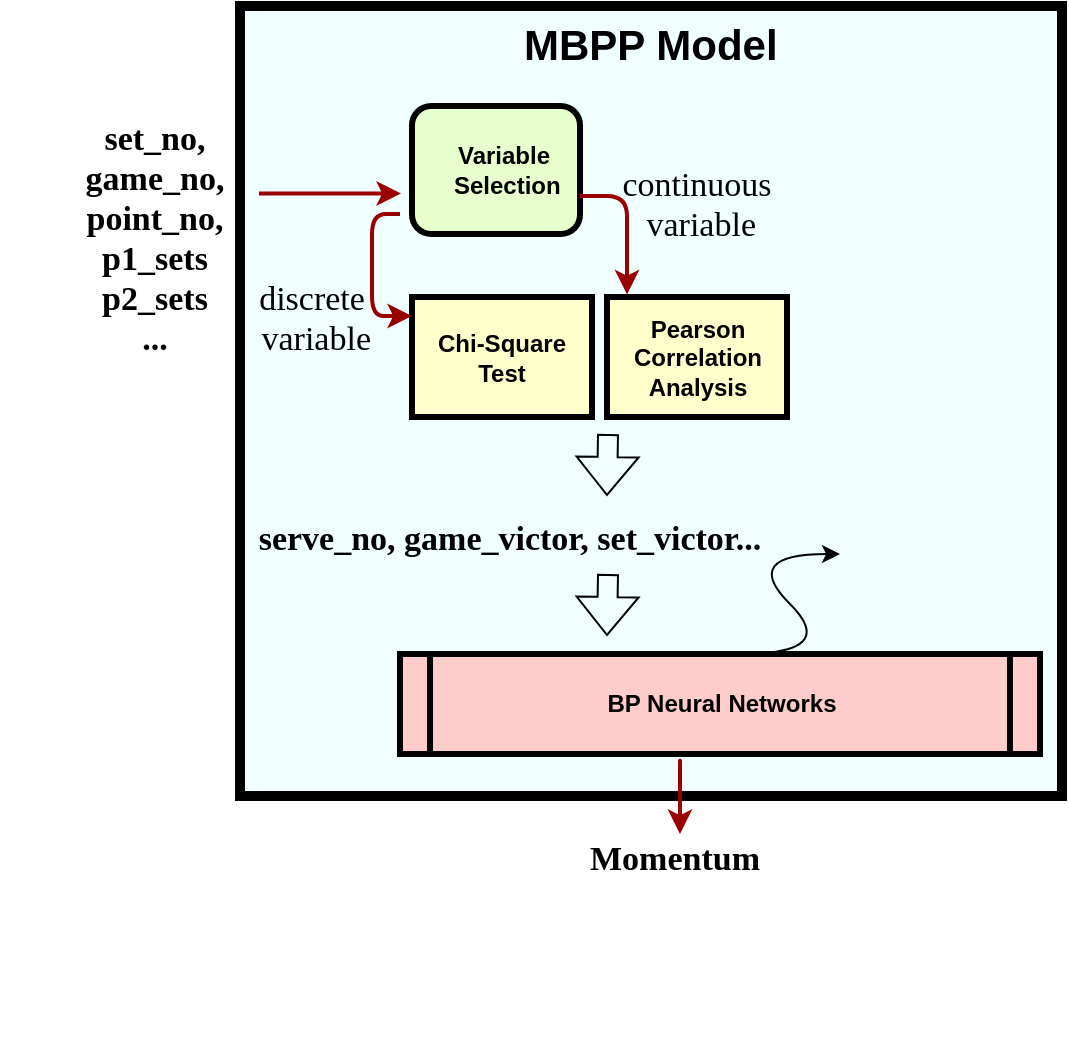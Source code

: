 <mxfile version="23.1.1" type="github">
  <diagram name="Page-1" id="c7558073-3199-34d8-9f00-42111426c3f3">
    <mxGraphModel dx="878" dy="594" grid="1" gridSize="10" guides="1" tooltips="1" connect="1" arrows="1" fold="1" page="1" pageScale="1" pageWidth="826" pageHeight="1169" background="none" math="0" shadow="0">
      <root>
        <mxCell id="0" />
        <mxCell id="1" parent="0" />
        <mxCell id="l-hatif2p0CH_Jl5EbjM-127" value="" style="rounded=0;whiteSpace=wrap;html=1;arcSize=50;glass=0;strokeWidth=5;fillColor=#F0FEFF;" vertex="1" parent="1">
          <mxGeometry x="150" y="186" width="411" height="395" as="geometry" />
        </mxCell>
        <mxCell id="2" value="&lt;p style=&quot;margin: 0px; margin-top: 4px; text-align: center; text-decoration: underline;&quot;&gt;&lt;strong&gt;&lt;br&gt;&lt;/strong&gt;&lt;/p&gt;&lt;p style=&quot;margin: 0px; margin-left: 8px;&quot;&gt;&lt;span style=&quot;background-color: initial;&quot;&gt;Variable&lt;/span&gt;&lt;br&gt;&lt;/p&gt;&lt;p style=&quot;margin: 0px; margin-left: 8px;&quot;&gt;&amp;nbsp;Selection&lt;br&gt;&lt;/p&gt;" style="verticalAlign=middle;align=center;overflow=fill;fontSize=12;fontFamily=Helvetica;html=1;rounded=1;fontStyle=1;strokeWidth=3;fillColor=#E6FFCC" parent="1" vertex="1">
          <mxGeometry x="236" y="236" width="84" height="64" as="geometry" />
        </mxCell>
        <mxCell id="3" value="Pearson Correlation&#xa;Analysis" style="whiteSpace=wrap;align=center;verticalAlign=middle;fontStyle=1;strokeWidth=3;fillColor=#FFFFCC" parent="1" vertex="1">
          <mxGeometry x="333.5" y="331.5" width="90" height="60" as="geometry" />
        </mxCell>
        <mxCell id="5" value="BP Neural Networks" style="shape=process;whiteSpace=wrap;align=center;verticalAlign=middle;size=0.048;fontStyle=1;strokeWidth=3;fillColor=#FFCCCC" parent="1" vertex="1">
          <mxGeometry x="230" y="510" width="320" height="50" as="geometry" />
        </mxCell>
        <mxCell id="52" value="set_no,&#xa;game_no,&#xa;point_no,&#xa;p1_sets&#xa;p2_sets&#xa;..." style="text;spacingTop=-5;align=center;fontFamily=Times New Roman;fontSize=17;fontStyle=1" parent="1" vertex="1">
          <mxGeometry x="30" y="240" width="155" height="101" as="geometry" />
        </mxCell>
        <mxCell id="85" value="" style="edgeStyle=elbowEdgeStyle;elbow=horizontal;strokeColor=#990000;strokeWidth=2" parent="1" edge="1">
          <mxGeometry width="100" height="100" relative="1" as="geometry">
            <mxPoint x="370" y="570" as="sourcePoint" />
            <mxPoint x="370" y="600" as="targetPoint" />
            <Array as="points">
              <mxPoint x="370" y="560" />
              <mxPoint x="254" y="620" />
            </Array>
          </mxGeometry>
        </mxCell>
        <mxCell id="l-hatif2p0CH_Jl5EbjM-97" value="" style="edgeStyle=none;noEdgeStyle=1;strokeColor=#990000;strokeWidth=2" edge="1" parent="1">
          <mxGeometry width="100" height="100" relative="1" as="geometry">
            <mxPoint x="159.5" y="279.75" as="sourcePoint" />
            <mxPoint x="230.5" y="279.75" as="targetPoint" />
          </mxGeometry>
        </mxCell>
        <mxCell id="l-hatif2p0CH_Jl5EbjM-98" value="Chi-Square Test" style="whiteSpace=wrap;align=center;verticalAlign=middle;fontStyle=1;strokeWidth=3;fillColor=#FFFFCC" vertex="1" parent="1">
          <mxGeometry x="236" y="331.5" width="90" height="60" as="geometry" />
        </mxCell>
        <mxCell id="l-hatif2p0CH_Jl5EbjM-100" value="" style="edgeStyle=elbowEdgeStyle;elbow=horizontal;strokeColor=#990000;strokeWidth=2" edge="1" parent="1">
          <mxGeometry width="100" height="100" relative="1" as="geometry">
            <mxPoint x="230" y="290" as="sourcePoint" />
            <mxPoint x="236" y="341" as="targetPoint" />
            <Array as="points">
              <mxPoint x="216" y="162" />
            </Array>
          </mxGeometry>
        </mxCell>
        <mxCell id="l-hatif2p0CH_Jl5EbjM-104" style="edgeStyle=orthogonalEdgeStyle;rounded=0;orthogonalLoop=1;jettySize=auto;html=1;exitX=0.5;exitY=1;exitDx=0;exitDy=0;" edge="1" parent="1" source="52" target="52">
          <mxGeometry relative="1" as="geometry" />
        </mxCell>
        <mxCell id="l-hatif2p0CH_Jl5EbjM-105" value="discrete&#xa; variable" style="text;spacingTop=-5;align=center;fontFamily=Times New Roman;fontSize=17;" vertex="1" parent="1">
          <mxGeometry x="171" y="320" width="30" height="30" as="geometry" />
        </mxCell>
        <mxCell id="l-hatif2p0CH_Jl5EbjM-107" value="" style="edgeStyle=elbowEdgeStyle;elbow=horizontal;strokeColor=#990000;strokeWidth=2;" edge="1" parent="1">
          <mxGeometry width="100" height="100" relative="1" as="geometry">
            <mxPoint x="320" y="281" as="sourcePoint" />
            <mxPoint x="343.5" y="330.22" as="targetPoint" />
            <Array as="points">
              <mxPoint x="343.5" y="300.22" />
            </Array>
          </mxGeometry>
        </mxCell>
        <mxCell id="l-hatif2p0CH_Jl5EbjM-108" value="continuous&#xa; variable" style="text;spacingTop=-5;align=center;fontFamily=Times New Roman;fontSize=17;" vertex="1" parent="1">
          <mxGeometry x="363.5" y="263" width="30" height="30" as="geometry" />
        </mxCell>
        <mxCell id="l-hatif2p0CH_Jl5EbjM-111" value="" style="shape=flexArrow;endArrow=classic;html=1;rounded=0;" edge="1" parent="1">
          <mxGeometry width="50" height="50" relative="1" as="geometry">
            <mxPoint x="334" y="400" as="sourcePoint" />
            <mxPoint x="333.5" y="431" as="targetPoint" />
          </mxGeometry>
        </mxCell>
        <mxCell id="l-hatif2p0CH_Jl5EbjM-112" value="serve_no, game_victor, set_victor...&#xa; " style="text;spacingTop=-5;align=center;fontFamily=Times New Roman;fontSize=17;fontStyle=1" vertex="1" parent="1">
          <mxGeometry x="270" y="440" width="30" height="30" as="geometry" />
        </mxCell>
        <mxCell id="l-hatif2p0CH_Jl5EbjM-113" value="" style="shape=flexArrow;endArrow=classic;html=1;rounded=0;" edge="1" parent="1">
          <mxGeometry width="50" height="50" relative="1" as="geometry">
            <mxPoint x="334" y="470" as="sourcePoint" />
            <mxPoint x="333.5" y="501" as="targetPoint" />
            <Array as="points">
              <mxPoint x="334" y="470" />
            </Array>
          </mxGeometry>
        </mxCell>
        <mxCell id="l-hatif2p0CH_Jl5EbjM-126" value="Momentum" style="text;spacingTop=-5;align=center;fontFamily=Times New Roman;fontSize=17;fontStyle=1" vertex="1" parent="1">
          <mxGeometry x="290" y="600" width="155" height="101" as="geometry" />
        </mxCell>
        <mxCell id="l-hatif2p0CH_Jl5EbjM-128" value="&lt;font style=&quot;font-size: 21px;&quot;&gt;&lt;b&gt;MBPP Model&lt;/b&gt;&lt;/font&gt;" style="text;whiteSpace=wrap;html=1;" vertex="1" parent="1">
          <mxGeometry x="290" y="186" width="210" height="50" as="geometry" />
        </mxCell>
        <mxCell id="l-hatif2p0CH_Jl5EbjM-134" value="" style="curved=1;endArrow=classic;html=1;rounded=0;" edge="1" parent="1">
          <mxGeometry width="50" height="50" relative="1" as="geometry">
            <mxPoint x="400" y="510" as="sourcePoint" />
            <mxPoint x="450" y="460" as="targetPoint" />
            <Array as="points">
              <mxPoint x="450" y="510" />
              <mxPoint x="400" y="460" />
            </Array>
          </mxGeometry>
        </mxCell>
      </root>
    </mxGraphModel>
  </diagram>
</mxfile>
